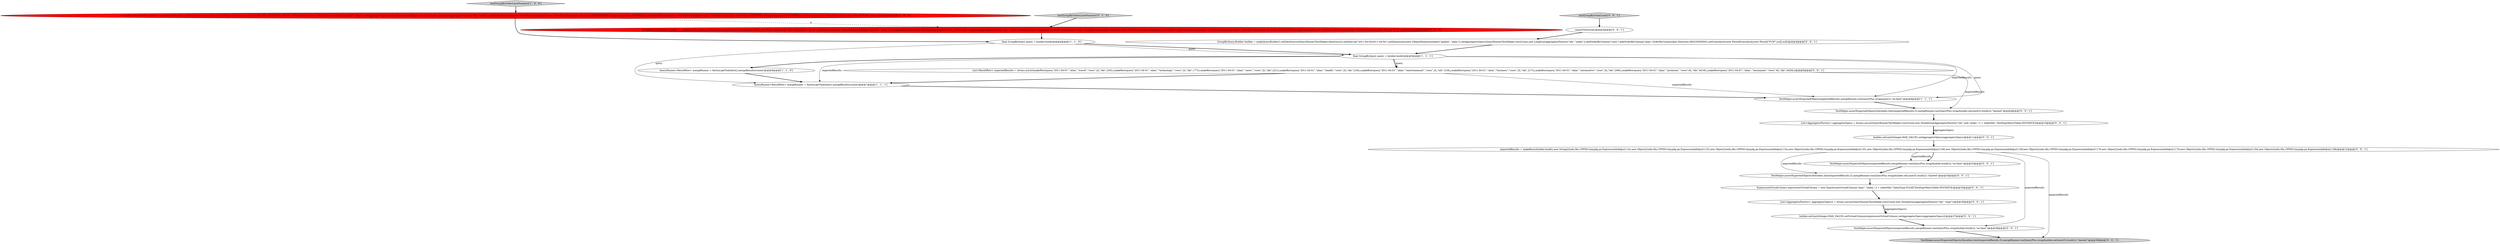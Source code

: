 digraph {
5 [style = filled, label = "QueryRunner<ResultRow> mergeRunner = factory.getToolchest().mergeResults(runner)@@@7@@@['1', '1', '1']", fillcolor = white, shape = ellipse image = "AAA0AAABBB1BBB"];
1 [style = filled, label = "TestHelper.assertExpectedObjects(expectedResults,mergeRunner.run(QueryPlus.wrap(query)),\"no-limit\")@@@8@@@['1', '1', '1']", fillcolor = white, shape = ellipse image = "AAA0AAABBB1BBB"];
3 [style = filled, label = "final GroupByQuery query = builder.build()@@@5@@@['1', '1', '1']", fillcolor = white, shape = ellipse image = "AAA0AAABBB1BBB"];
22 [style = filled, label = "List<AggregatorFactory> aggregatorSpecs = Arrays.asList(QueryRunnerTestHelper.rowsCount,new DoubleSumAggregatorFactory(\"idx\",null,\"index / 2 + indexMin\",TestExprMacroTable.INSTANCE))@@@10@@@['0', '0', '1']", fillcolor = white, shape = ellipse image = "AAA0AAABBB3BBB"];
23 [style = filled, label = "TestHelper.assertExpectedObjects(expectedResults,mergeRunner.run(QueryPlus.wrap(builder.build())),\"no-limit\")@@@38@@@['0', '0', '1']", fillcolor = white, shape = ellipse image = "AAA0AAABBB3BBB"];
4 [style = filled, label = "final GroupByQuery query = builder.build()@@@4@@@['1', '1', '0']", fillcolor = white, shape = ellipse image = "AAA0AAABBB1BBB"];
0 [style = filled, label = "GroupByQuery.Builder builder = makeQueryBuilder().setDataSource(QueryRunnerTestHelper.dataSource).setInterval(\"2011-04-02/2011-04-04\").setDimensions(new DefaultDimensionSpec(\"quality\",\"alias\")).setAggregatorSpecs(QueryRunnerTestHelper.rowsCount,new LongSumAggregatorFactory(\"idx\",\"index\")).addOrderByColumn(new OrderByColumnSpec(\"rows\",OrderByColumnSpec.Direction.DESCENDING,StringComparators.NUMERIC)).addOrderByColumn(new OrderByColumnSpec(\"alias\",OrderByColumnSpec.Direction.ASCENDING,StringComparators.NUMERIC)).setGranularity(new PeriodGranularity(new Period(\"P1M\"),null,null))@@@3@@@['1', '0', '0']", fillcolor = red, shape = ellipse image = "AAA1AAABBB1BBB"];
11 [style = filled, label = "expectedResults = makeRows(builder.build(),new String((((edu.fdu.CPPDG.tinypdg.pe.ExpressionInfo@a2114c,new Object((((edu.fdu.CPPDG.tinypdg.pe.ExpressionInfo@a21153,new Object((((edu.fdu.CPPDG.tinypdg.pe.ExpressionInfo@a2115a,new Object((((edu.fdu.CPPDG.tinypdg.pe.ExpressionInfo@a21161,new Object((((edu.fdu.CPPDG.tinypdg.pe.ExpressionInfo@a21168,new Object((((edu.fdu.CPPDG.tinypdg.pe.ExpressionInfo@a2116f,new Object((((edu.fdu.CPPDG.tinypdg.pe.ExpressionInfo@a21176,new Object((((edu.fdu.CPPDG.tinypdg.pe.ExpressionInfo@a2117d,new Object((((edu.fdu.CPPDG.tinypdg.pe.ExpressionInfo@a21184,new Object((((edu.fdu.CPPDG.tinypdg.pe.ExpressionInfo@a2118b)@@@12@@@['0', '0', '1']", fillcolor = white, shape = ellipse image = "AAA0AAABBB3BBB"];
20 [style = filled, label = "TestHelper.assertExpectedObjects(Iterables.limit(expectedResults,5),mergeRunner.run(QueryPlus.wrap(builder.setLimit(5).build())),\"limited\")@@@34@@@['0', '0', '1']", fillcolor = white, shape = ellipse image = "AAA0AAABBB3BBB"];
6 [style = filled, label = "QueryRunner<ResultRow> mergeRunner = factory.getToolchest().mergeResults(runner)@@@6@@@['1', '1', '0']", fillcolor = white, shape = ellipse image = "AAA0AAABBB1BBB"];
19 [style = filled, label = "TestHelper.assertExpectedObjects(Iterables.limit(expectedResults,5),mergeRunner.run(QueryPlus.wrap(builder.setLimit(5).build())),\"limited\")@@@9@@@['0', '0', '1']", fillcolor = white, shape = ellipse image = "AAA0AAABBB3BBB"];
16 [style = filled, label = "builder.setLimit(Integer.MAX_VALUE).setAggregatorSpecs(aggregatorSpecs)@@@11@@@['0', '0', '1']", fillcolor = white, shape = ellipse image = "AAA0AAABBB3BBB"];
17 [style = filled, label = "testGroupByOrderLimit['0', '0', '1']", fillcolor = lightgray, shape = diamond image = "AAA0AAABBB3BBB"];
14 [style = filled, label = "GroupByQuery.Builder builder = makeQueryBuilder().setDataSource(QueryRunnerTestHelper.dataSource).setInterval(\"2011-04-02/2011-04-04\").setDimensions(new DefaultDimensionSpec(\"quality\",\"alias\")).setAggregatorSpecs(QueryRunnerTestHelper.rowsCount,new LongSumAggregatorFactory(\"idx\",\"index\")).addOrderByColumn(\"rows\").addOrderByColumn(\"alias\",OrderByColumnSpec.Direction.DESCENDING).setGranularity(new PeriodGranularity(new Period(\"P1M\"),null,null))@@@4@@@['0', '0', '1']", fillcolor = white, shape = ellipse image = "AAA0AAABBB3BBB"];
12 [style = filled, label = "builder.setLimit(Integer.MAX_VALUE).setVirtualColumns(expressionVirtualColumn).setAggregatorSpecs(aggregatorSpecs2)@@@37@@@['0', '0', '1']", fillcolor = white, shape = ellipse image = "AAA0AAABBB3BBB"];
18 [style = filled, label = "TestHelper.assertExpectedObjects(expectedResults,mergeRunner.run(QueryPlus.wrap(builder.build())),\"no-limit\")@@@33@@@['0', '0', '1']", fillcolor = white, shape = ellipse image = "AAA0AAABBB3BBB"];
7 [style = filled, label = "testGroupByOrderLimitNumeric['0', '1', '0']", fillcolor = lightgray, shape = diamond image = "AAA0AAABBB2BBB"];
13 [style = filled, label = "TestHelper.assertExpectedObjects(Iterables.limit(expectedResults,5),mergeRunner.run(QueryPlus.wrap(builder.setLimit(5).build())),\"limited\")@@@39@@@['0', '0', '1']", fillcolor = lightgray, shape = ellipse image = "AAA0AAABBB3BBB"];
2 [style = filled, label = "testGroupByOrderLimitNumeric['1', '0', '0']", fillcolor = lightgray, shape = diamond image = "AAA0AAABBB1BBB"];
8 [style = filled, label = "GroupByQuery.Builder builder = makeQueryBuilder().setDataSource(QueryRunnerTestHelper.DATA_SOURCE).setInterval(\"2011-04-02/2011-04-04\").setDimensions(new DefaultDimensionSpec(\"quality\",\"alias\")).setAggregatorSpecs(QueryRunnerTestHelper.ROWS_COUNT,new LongSumAggregatorFactory(\"idx\",\"index\")).addOrderByColumn(new OrderByColumnSpec(\"rows\",OrderByColumnSpec.Direction.DESCENDING,StringComparators.NUMERIC)).addOrderByColumn(new OrderByColumnSpec(\"alias\",OrderByColumnSpec.Direction.ASCENDING,StringComparators.NUMERIC)).setGranularity(new PeriodGranularity(new Period(\"P1M\"),null,null))@@@3@@@['0', '1', '0']", fillcolor = red, shape = ellipse image = "AAA1AAABBB2BBB"];
15 [style = filled, label = "ExpressionVirtualColumn expressionVirtualColumn = new ExpressionVirtualColumn(\"expr\",\"index / 2 + indexMin\",ValueType.FLOAT,TestExprMacroTable.INSTANCE)@@@35@@@['0', '0', '1']", fillcolor = white, shape = ellipse image = "AAA0AAABBB3BBB"];
9 [style = filled, label = "cannotVectorize()@@@3@@@['0', '0', '1']", fillcolor = white, shape = ellipse image = "AAA0AAABBB3BBB"];
10 [style = filled, label = "List<ResultRow> expectedResults = Arrays.asList(makeRow(query,\"2011-04-01\",\"alias\",\"travel\",\"rows\",2L,\"idx\",243L),makeRow(query,\"2011-04-01\",\"alias\",\"technology\",\"rows\",2L,\"idx\",177L),makeRow(query,\"2011-04-01\",\"alias\",\"news\",\"rows\",2L,\"idx\",221L),makeRow(query,\"2011-04-01\",\"alias\",\"health\",\"rows\",2L,\"idx\",216L),makeRow(query,\"2011-04-01\",\"alias\",\"entertainment\",\"rows\",2L,\"idx\",319L),makeRow(query,\"2011-04-01\",\"alias\",\"business\",\"rows\",2L,\"idx\",217L),makeRow(query,\"2011-04-01\",\"alias\",\"automotive\",\"rows\",2L,\"idx\",269L),makeRow(query,\"2011-04-01\",\"alias\",\"premium\",\"rows\",6L,\"idx\",4416L),makeRow(query,\"2011-04-01\",\"alias\",\"mezzanine\",\"rows\",6L,\"idx\",4420L))@@@6@@@['0', '0', '1']", fillcolor = white, shape = ellipse image = "AAA0AAABBB3BBB"];
21 [style = filled, label = "List<AggregatorFactory> aggregatorSpecs2 = Arrays.asList(QueryRunnerTestHelper.rowsCount,new DoubleSumAggregatorFactory(\"idx\",\"expr\"))@@@36@@@['0', '0', '1']", fillcolor = white, shape = ellipse image = "AAA0AAABBB3BBB"];
11->18 [style = solid, label="expectedResults"];
14->3 [style = bold, label=""];
4->3 [style = bold, label=""];
16->11 [style = bold, label=""];
10->19 [style = solid, label="expectedResults"];
3->1 [style = solid, label="expectedResults"];
22->16 [style = bold, label=""];
15->21 [style = bold, label=""];
4->5 [style = solid, label="query"];
17->9 [style = bold, label=""];
3->10 [style = solid, label="query"];
10->1 [style = solid, label="expectedResults"];
3->6 [style = bold, label=""];
11->13 [style = solid, label="expectedResults"];
3->5 [style = solid, label="expectedResults"];
11->23 [style = solid, label="expectedResults"];
7->8 [style = bold, label=""];
11->18 [style = bold, label=""];
21->12 [style = bold, label=""];
22->16 [style = solid, label="aggregatorSpecs"];
11->20 [style = solid, label="expectedResults"];
3->10 [style = bold, label=""];
5->1 [style = bold, label=""];
6->5 [style = bold, label=""];
18->20 [style = bold, label=""];
2->0 [style = bold, label=""];
10->5 [style = bold, label=""];
0->4 [style = bold, label=""];
23->13 [style = bold, label=""];
9->14 [style = bold, label=""];
0->8 [style = dashed, label="0"];
4->3 [style = solid, label="query"];
21->12 [style = solid, label="aggregatorSpecs2"];
12->23 [style = bold, label=""];
8->4 [style = bold, label=""];
1->19 [style = bold, label=""];
20->15 [style = bold, label=""];
19->22 [style = bold, label=""];
3->1 [style = solid, label="query"];
}
